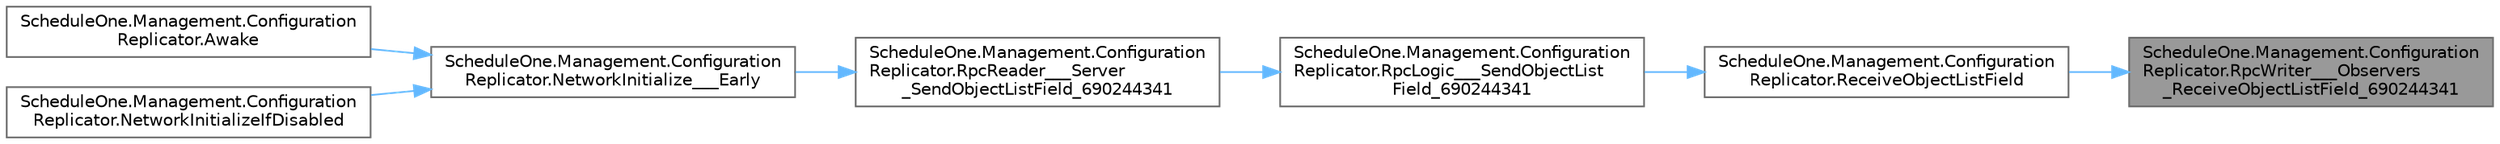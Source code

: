digraph "ScheduleOne.Management.ConfigurationReplicator.RpcWriter___Observers_ReceiveObjectListField_690244341"
{
 // LATEX_PDF_SIZE
  bgcolor="transparent";
  edge [fontname=Helvetica,fontsize=10,labelfontname=Helvetica,labelfontsize=10];
  node [fontname=Helvetica,fontsize=10,shape=box,height=0.2,width=0.4];
  rankdir="RL";
  Node1 [id="Node000001",label="ScheduleOne.Management.Configuration\lReplicator.RpcWriter___Observers\l_ReceiveObjectListField_690244341",height=0.2,width=0.4,color="gray40", fillcolor="grey60", style="filled", fontcolor="black",tooltip=" "];
  Node1 -> Node2 [id="edge1_Node000001_Node000002",dir="back",color="steelblue1",style="solid",tooltip=" "];
  Node2 [id="Node000002",label="ScheduleOne.Management.Configuration\lReplicator.ReceiveObjectListField",height=0.2,width=0.4,color="grey40", fillcolor="white", style="filled",URL="$class_schedule_one_1_1_management_1_1_configuration_replicator.html#a90e59b80973a76fed2b6874d1e3e344d",tooltip=" "];
  Node2 -> Node3 [id="edge2_Node000002_Node000003",dir="back",color="steelblue1",style="solid",tooltip=" "];
  Node3 [id="Node000003",label="ScheduleOne.Management.Configuration\lReplicator.RpcLogic___SendObjectList\lField_690244341",height=0.2,width=0.4,color="grey40", fillcolor="white", style="filled",URL="$class_schedule_one_1_1_management_1_1_configuration_replicator.html#a3332a31c9810abdbf929e4ed5e50aa61",tooltip=" "];
  Node3 -> Node4 [id="edge3_Node000003_Node000004",dir="back",color="steelblue1",style="solid",tooltip=" "];
  Node4 [id="Node000004",label="ScheduleOne.Management.Configuration\lReplicator.RpcReader___Server\l_SendObjectListField_690244341",height=0.2,width=0.4,color="grey40", fillcolor="white", style="filled",URL="$class_schedule_one_1_1_management_1_1_configuration_replicator.html#abb0efc1f78ff5b08c0fe28bf77c1c43f",tooltip=" "];
  Node4 -> Node5 [id="edge4_Node000004_Node000005",dir="back",color="steelblue1",style="solid",tooltip=" "];
  Node5 [id="Node000005",label="ScheduleOne.Management.Configuration\lReplicator.NetworkInitialize___Early",height=0.2,width=0.4,color="grey40", fillcolor="white", style="filled",URL="$class_schedule_one_1_1_management_1_1_configuration_replicator.html#af238c98f95410ee44f4e1340d3c7588d",tooltip=" "];
  Node5 -> Node6 [id="edge5_Node000005_Node000006",dir="back",color="steelblue1",style="solid",tooltip=" "];
  Node6 [id="Node000006",label="ScheduleOne.Management.Configuration\lReplicator.Awake",height=0.2,width=0.4,color="grey40", fillcolor="white", style="filled",URL="$class_schedule_one_1_1_management_1_1_configuration_replicator.html#aae311638cdaccdcc7ae13ae4924c274d",tooltip=" "];
  Node5 -> Node7 [id="edge6_Node000005_Node000007",dir="back",color="steelblue1",style="solid",tooltip=" "];
  Node7 [id="Node000007",label="ScheduleOne.Management.Configuration\lReplicator.NetworkInitializeIfDisabled",height=0.2,width=0.4,color="grey40", fillcolor="white", style="filled",URL="$class_schedule_one_1_1_management_1_1_configuration_replicator.html#a4b77247f437e3b16191d5481329751ae",tooltip=" "];
}
